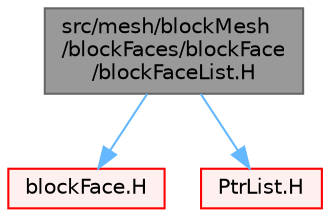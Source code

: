 digraph "src/mesh/blockMesh/blockFaces/blockFace/blockFaceList.H"
{
 // LATEX_PDF_SIZE
  bgcolor="transparent";
  edge [fontname=Helvetica,fontsize=10,labelfontname=Helvetica,labelfontsize=10];
  node [fontname=Helvetica,fontsize=10,shape=box,height=0.2,width=0.4];
  Node1 [id="Node000001",label="src/mesh/blockMesh\l/blockFaces/blockFace\l/blockFaceList.H",height=0.2,width=0.4,color="gray40", fillcolor="grey60", style="filled", fontcolor="black",tooltip=" "];
  Node1 -> Node2 [id="edge1_Node000001_Node000002",color="steelblue1",style="solid",tooltip=" "];
  Node2 [id="Node000002",label="blockFace.H",height=0.2,width=0.4,color="red", fillcolor="#FFF0F0", style="filled",URL="$blockFace_8H.html",tooltip=" "];
  Node1 -> Node240 [id="edge2_Node000001_Node000240",color="steelblue1",style="solid",tooltip=" "];
  Node240 [id="Node000240",label="PtrList.H",height=0.2,width=0.4,color="red", fillcolor="#FFF0F0", style="filled",URL="$PtrList_8H.html",tooltip=" "];
}

